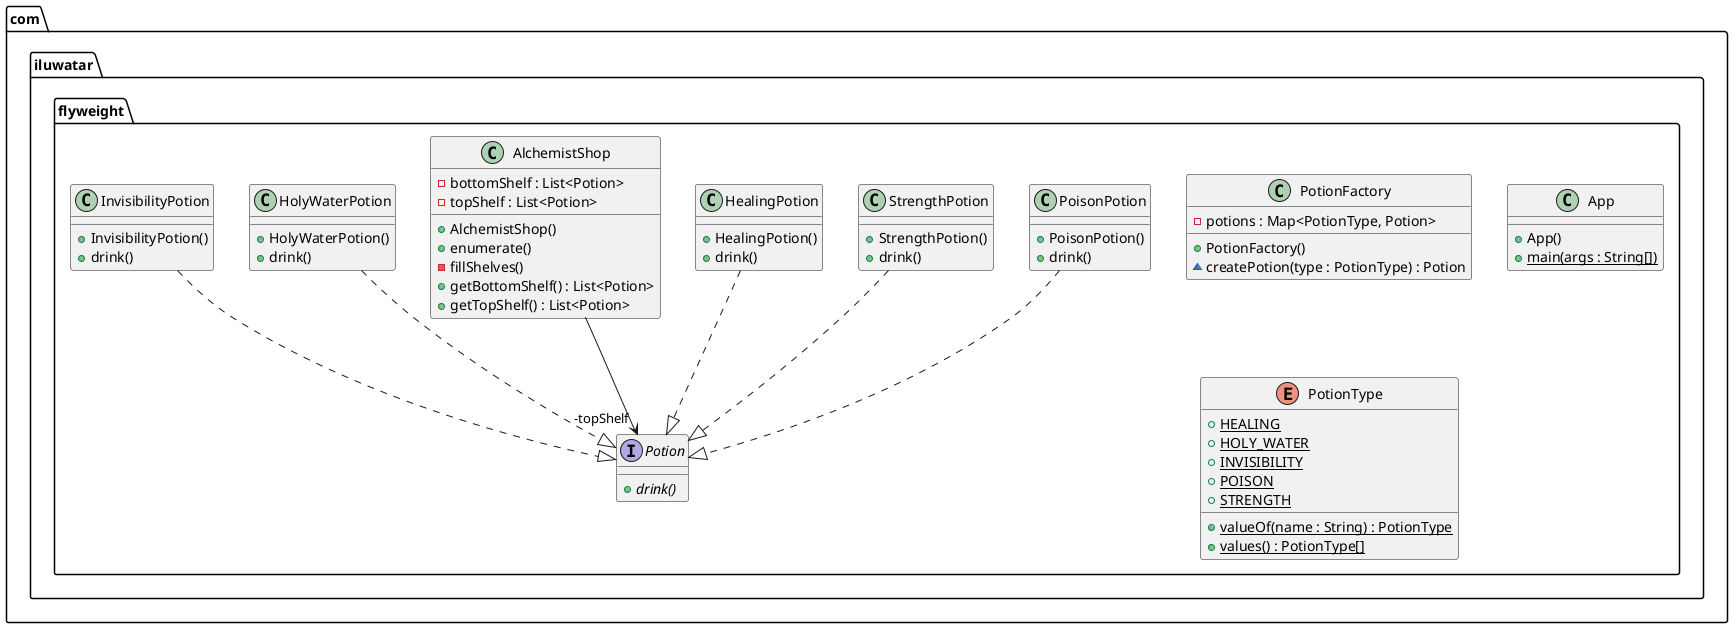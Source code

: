 @startuml
package com.iluwatar.flyweight {
  class PoisonPotion {
    + PoisonPotion()
    + drink()
  }
  class StrengthPotion {
    + StrengthPotion()
    + drink()
  }
  class HealingPotion {
    + HealingPotion()
    + drink()
  }
  class PotionFactory {
    - potions : Map<PotionType, Potion>
    + PotionFactory()
    ~ createPotion(type : PotionType) : Potion
  }
  interface Potion {
    + drink() {abstract}
  }
  class App {
    + App()
    + main(args : String[]) {static}
  }
  class AlchemistShop {
    - bottomShelf : List<Potion>
    - topShelf : List<Potion>
    + AlchemistShop()
    + enumerate()
    - fillShelves()
    + getBottomShelf() : List<Potion>
    + getTopShelf() : List<Potion>
  }
  class HolyWaterPotion {
    + HolyWaterPotion()
    + drink()
  }
  class InvisibilityPotion {
    + InvisibilityPotion()
    + drink()
  }
  enum PotionType {
    + HEALING {static}
    + HOLY_WATER {static}
    + INVISIBILITY {static}
    + POISON {static}
    + STRENGTH {static}
    + valueOf(name : String) : PotionType {static}
    + values() : PotionType[] {static}
  }
}
AlchemistShop -->  "-topShelf" Potion
PoisonPotion ..|> Potion 
StrengthPotion ..|> Potion 
HealingPotion ..|> Potion 
HolyWaterPotion ..|> Potion 
InvisibilityPotion ..|> Potion 
@enduml